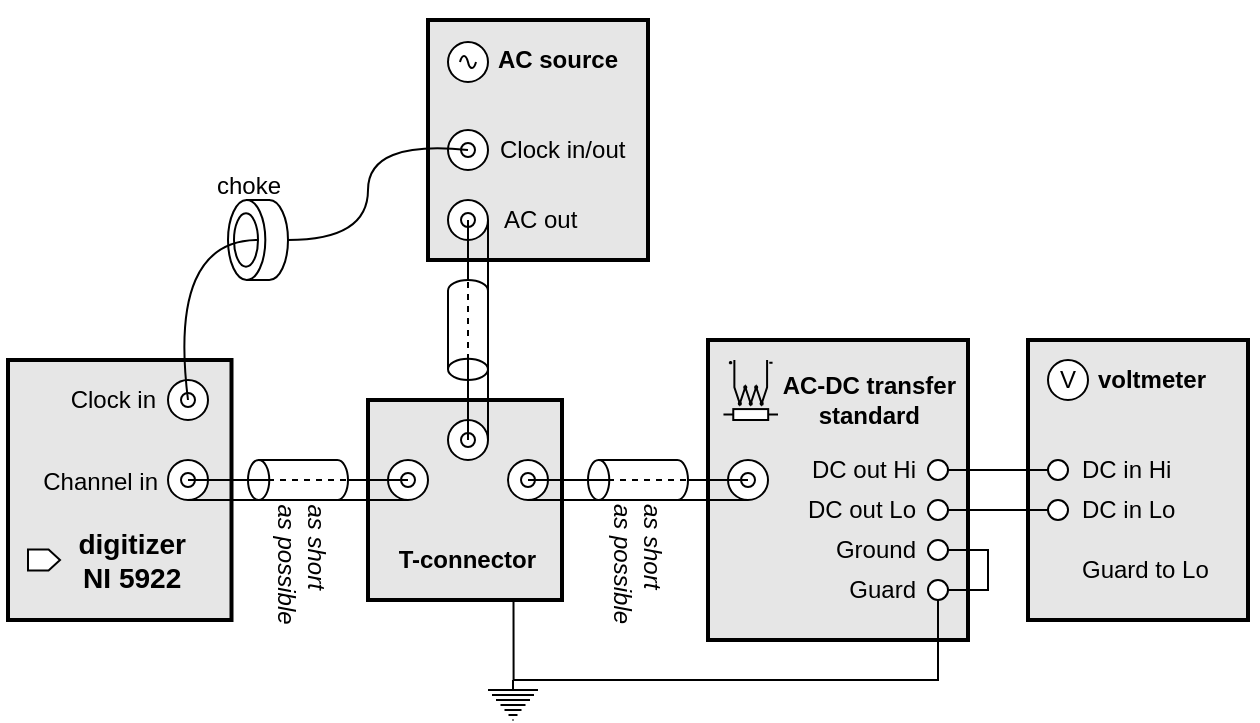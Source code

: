 <mxfile version="24.4.8" type="device">
  <diagram name="Page-1" id="16e2658f-23c8-b752-8be9-c03fbebb8bbe">
    <mxGraphModel dx="1041" dy="766" grid="1" gridSize="10" guides="1" tooltips="1" connect="1" arrows="1" fold="1" page="1" pageScale="1" pageWidth="1169" pageHeight="827" background="none" math="0" shadow="0">
      <root>
        <mxCell id="0" />
        <mxCell id="1" parent="0" />
        <mxCell id="btig7-3qisSnMjI_CleR-197" value="" style="group" vertex="1" connectable="0" parent="1">
          <mxGeometry x="240" y="110" width="30" height="40" as="geometry" />
        </mxCell>
        <mxCell id="btig7-3qisSnMjI_CleR-194" value="" style="shape=cylinder3;whiteSpace=wrap;html=1;boundedLbl=1;backgroundOutline=1;size=9.333;direction=north;" vertex="1" parent="btig7-3qisSnMjI_CleR-197">
          <mxGeometry width="30" height="40" as="geometry" />
        </mxCell>
        <mxCell id="btig7-3qisSnMjI_CleR-196" value="" style="ellipse;whiteSpace=wrap;html=1;" vertex="1" parent="btig7-3qisSnMjI_CleR-197">
          <mxGeometry x="3" y="6.667" width="12" height="26.667" as="geometry" />
        </mxCell>
        <mxCell id="btig7-3qisSnMjI_CleR-2" value="&lt;div style=&quot;&quot;&gt;&lt;br&gt;&lt;/div&gt;" style="rounded=0;whiteSpace=wrap;html=1;align=center;strokeWidth=2;fillColor=#E6E6E6;" vertex="1" parent="1">
          <mxGeometry x="480" y="180" width="130" height="150" as="geometry" />
        </mxCell>
        <mxCell id="btig7-3qisSnMjI_CleR-1" value="" style="rounded=0;whiteSpace=wrap;html=1;strokeWidth=2;fillColor=#E6E6E6;" vertex="1" parent="1">
          <mxGeometry x="130" y="190" width="111.75" height="130" as="geometry" />
        </mxCell>
        <mxCell id="btig7-3qisSnMjI_CleR-3" value="" style="rounded=0;whiteSpace=wrap;html=1;strokeWidth=2;fillColor=#E6E6E6;" vertex="1" parent="1">
          <mxGeometry x="640" y="180" width="110" height="140" as="geometry" />
        </mxCell>
        <mxCell id="btig7-3qisSnMjI_CleR-4" value="&lt;h3&gt;&lt;br&gt;&lt;/h3&gt;" style="rounded=0;whiteSpace=wrap;html=1;strokeWidth=2;fillColor=#E6E6E6;" vertex="1" parent="1">
          <mxGeometry x="340" y="20" width="110" height="120" as="geometry" />
        </mxCell>
        <mxCell id="btig7-3qisSnMjI_CleR-75" style="edgeStyle=orthogonalEdgeStyle;rounded=0;orthogonalLoop=1;jettySize=auto;html=1;exitX=0.75;exitY=1;exitDx=0;exitDy=0;entryX=0.5;entryY=1;entryDx=0;entryDy=0;endArrow=none;endFill=0;" edge="1" parent="1" source="btig7-3qisSnMjI_CleR-5" target="btig7-3qisSnMjI_CleR-20">
          <mxGeometry relative="1" as="geometry">
            <Array as="points">
              <mxPoint x="383" y="350" />
              <mxPoint x="595" y="350" />
            </Array>
          </mxGeometry>
        </mxCell>
        <mxCell id="btig7-3qisSnMjI_CleR-5" value="" style="rounded=0;whiteSpace=wrap;html=1;strokeWidth=2;fillColor=#E6E6E6;" vertex="1" parent="1">
          <mxGeometry x="310" y="210" width="97" height="100" as="geometry" />
        </mxCell>
        <mxCell id="btig7-3qisSnMjI_CleR-8" value="" style="pointerEvents=1;verticalLabelPosition=bottom;shadow=0;dashed=0;align=center;html=1;verticalAlign=top;shape=mxgraph.electrical.signal_sources.source;aspect=fixed;points=[[0.5,0,0],[1,0.5,0],[0.5,1,0],[0,0.5,0]];elSignalType=ac;" vertex="1" parent="1">
          <mxGeometry x="350" y="31" width="20" height="20" as="geometry" />
        </mxCell>
        <mxCell id="btig7-3qisSnMjI_CleR-11" value="" style="pointerEvents=1;verticalLabelPosition=bottom;shadow=0;dashed=0;align=center;html=1;verticalAlign=top;shape=mxgraph.electrical.signal_sources.protective_earth;" vertex="1" parent="1">
          <mxGeometry x="370" y="350" width="25" height="20" as="geometry" />
        </mxCell>
        <mxCell id="btig7-3qisSnMjI_CleR-15" value="" style="verticalLabelPosition=bottom;shadow=0;dashed=0;align=center;html=1;verticalAlign=top;strokeWidth=1;shape=ellipse;" vertex="1" parent="1">
          <mxGeometry x="590" y="240" width="10" height="10" as="geometry" />
        </mxCell>
        <mxCell id="btig7-3qisSnMjI_CleR-16" value="" style="verticalLabelPosition=bottom;shadow=0;dashed=0;align=center;html=1;verticalAlign=top;strokeWidth=1;shape=ellipse;" vertex="1" parent="1">
          <mxGeometry x="590" y="260" width="10" height="10" as="geometry" />
        </mxCell>
        <mxCell id="btig7-3qisSnMjI_CleR-18" value="Channel in" style="text;html=1;align=right;verticalAlign=middle;resizable=0;points=[];autosize=1;strokeColor=none;fillColor=none;" vertex="1" parent="1">
          <mxGeometry x="126" y="236" width="80" height="30" as="geometry" />
        </mxCell>
        <mxCell id="btig7-3qisSnMjI_CleR-19" value="" style="verticalLabelPosition=bottom;shadow=0;dashed=0;align=center;html=1;verticalAlign=top;strokeWidth=1;shape=ellipse;" vertex="1" parent="1">
          <mxGeometry x="590" y="280" width="10" height="10" as="geometry" />
        </mxCell>
        <mxCell id="btig7-3qisSnMjI_CleR-20" value="" style="verticalLabelPosition=bottom;shadow=0;dashed=0;align=center;html=1;verticalAlign=top;strokeWidth=1;shape=ellipse;" vertex="1" parent="1">
          <mxGeometry x="590" y="300" width="10" height="10" as="geometry" />
        </mxCell>
        <mxCell id="btig7-3qisSnMjI_CleR-21" value="Ground" style="text;html=1;align=right;verticalAlign=middle;resizable=0;points=[];autosize=1;strokeColor=none;fillColor=none;" vertex="1" parent="1">
          <mxGeometry x="525" y="270" width="60" height="30" as="geometry" />
        </mxCell>
        <mxCell id="btig7-3qisSnMjI_CleR-22" value="&lt;div style=&quot;&quot;&gt;&lt;span style=&quot;background-color: initial;&quot;&gt;Guard&lt;/span&gt;&lt;/div&gt;" style="text;html=1;align=right;verticalAlign=middle;resizable=0;points=[];autosize=1;strokeColor=none;fillColor=none;" vertex="1" parent="1">
          <mxGeometry x="525" y="290" width="60" height="30" as="geometry" />
        </mxCell>
        <mxCell id="btig7-3qisSnMjI_CleR-23" value="&lt;h4 style=&quot;text-align: center;&quot;&gt;&lt;span style=&quot;background-color: initial;&quot;&gt;AC-DC transfer&lt;br&gt;&lt;/span&gt;&lt;span style=&quot;background-color: initial;&quot;&gt;standard&lt;/span&gt;&lt;/h4&gt;" style="text;html=1;align=right;verticalAlign=middle;resizable=0;points=[];autosize=1;strokeColor=none;fillColor=none;" vertex="1" parent="1">
          <mxGeometry x="495" y="175" width="110" height="70" as="geometry" />
        </mxCell>
        <mxCell id="btig7-3qisSnMjI_CleR-24" value="DC&amp;nbsp;&lt;span style=&quot;background-color: initial;&quot;&gt;out Lo&lt;/span&gt;" style="text;html=1;align=right;verticalAlign=middle;resizable=0;points=[];autosize=1;strokeColor=none;fillColor=none;" vertex="1" parent="1">
          <mxGeometry x="505" y="250" width="80" height="30" as="geometry" />
        </mxCell>
        <mxCell id="btig7-3qisSnMjI_CleR-28" value="DC&amp;nbsp;&lt;span style=&quot;background-color: initial;&quot;&gt;in Hi&lt;/span&gt;" style="text;html=1;align=left;verticalAlign=middle;resizable=0;points=[];autosize=1;strokeColor=none;fillColor=none;" vertex="1" parent="1">
          <mxGeometry x="665" y="230" width="70" height="30" as="geometry" />
        </mxCell>
        <mxCell id="btig7-3qisSnMjI_CleR-32" value="&lt;div style=&quot;&quot;&gt;&lt;span style=&quot;background-color: initial;&quot;&gt;Guard to Lo&lt;/span&gt;&lt;/div&gt;" style="text;html=1;align=left;verticalAlign=middle;resizable=0;points=[];autosize=1;strokeColor=none;fillColor=none;" vertex="1" parent="1">
          <mxGeometry x="665" y="280" width="90" height="30" as="geometry" />
        </mxCell>
        <mxCell id="btig7-3qisSnMjI_CleR-33" value="DC&amp;nbsp;&lt;span style=&quot;background-color: initial;&quot;&gt;in Lo&lt;/span&gt;" style="text;html=1;align=left;verticalAlign=middle;resizable=0;points=[];autosize=1;strokeColor=none;fillColor=none;" vertex="1" parent="1">
          <mxGeometry x="665" y="250" width="70" height="30" as="geometry" />
        </mxCell>
        <mxCell id="btig7-3qisSnMjI_CleR-34" value="" style="verticalLabelPosition=bottom;shadow=0;dashed=0;align=center;html=1;verticalAlign=top;strokeWidth=1;shape=ellipse;" vertex="1" parent="1">
          <mxGeometry x="650" y="240" width="10" height="10" as="geometry" />
        </mxCell>
        <mxCell id="btig7-3qisSnMjI_CleR-35" value="" style="verticalLabelPosition=bottom;shadow=0;dashed=0;align=center;html=1;verticalAlign=top;strokeWidth=1;shape=ellipse;" vertex="1" parent="1">
          <mxGeometry x="650" y="260" width="10" height="10" as="geometry" />
        </mxCell>
        <mxCell id="btig7-3qisSnMjI_CleR-38" value="&lt;h4 style=&quot;text-align: center;&quot;&gt;voltmeter&lt;/h4&gt;" style="text;html=1;align=right;verticalAlign=middle;resizable=0;points=[];autosize=1;strokeColor=none;fillColor=none;" vertex="1" parent="1">
          <mxGeometry x="650" y="170" width="80" height="60" as="geometry" />
        </mxCell>
        <mxCell id="btig7-3qisSnMjI_CleR-39" value="" style="endArrow=none;html=1;rounded=0;exitX=0;exitY=0.5;exitDx=0;exitDy=0;entryX=1;entryY=0.5;entryDx=0;entryDy=0;" edge="1" parent="1" source="btig7-3qisSnMjI_CleR-34" target="btig7-3qisSnMjI_CleR-15">
          <mxGeometry width="50" height="50" relative="1" as="geometry">
            <mxPoint x="450" y="460" as="sourcePoint" />
            <mxPoint x="500" y="410" as="targetPoint" />
          </mxGeometry>
        </mxCell>
        <mxCell id="btig7-3qisSnMjI_CleR-40" value="" style="endArrow=none;html=1;rounded=0;exitX=0;exitY=0.5;exitDx=0;exitDy=0;entryX=1;entryY=0.5;entryDx=0;entryDy=0;" edge="1" parent="1" source="btig7-3qisSnMjI_CleR-35" target="btig7-3qisSnMjI_CleR-16">
          <mxGeometry width="50" height="50" relative="1" as="geometry">
            <mxPoint x="700" y="389.81" as="sourcePoint" />
            <mxPoint x="610" y="389.81" as="targetPoint" />
          </mxGeometry>
        </mxCell>
        <mxCell id="btig7-3qisSnMjI_CleR-41" value="" style="endArrow=none;html=1;rounded=0;exitX=1;exitY=0.5;exitDx=0;exitDy=0;entryX=1;entryY=0.5;entryDx=0;entryDy=0;" edge="1" parent="1" source="btig7-3qisSnMjI_CleR-19" target="btig7-3qisSnMjI_CleR-20">
          <mxGeometry width="50" height="50" relative="1" as="geometry">
            <mxPoint x="590" y="280" as="sourcePoint" />
            <mxPoint x="620" y="285" as="targetPoint" />
            <Array as="points">
              <mxPoint x="620" y="285" />
              <mxPoint x="620" y="305" />
            </Array>
          </mxGeometry>
        </mxCell>
        <mxCell id="btig7-3qisSnMjI_CleR-65" value="Clock in" style="text;html=1;align=right;verticalAlign=middle;resizable=0;points=[];autosize=1;strokeColor=none;fillColor=none;" vertex="1" parent="1">
          <mxGeometry x="135" y="195" width="70" height="30" as="geometry" />
        </mxCell>
        <mxCell id="btig7-3qisSnMjI_CleR-68" value="Clock in/out" style="text;html=1;align=left;verticalAlign=middle;resizable=0;points=[];autosize=1;strokeColor=none;fillColor=none;" vertex="1" parent="1">
          <mxGeometry x="374" y="70" width="90" height="30" as="geometry" />
        </mxCell>
        <mxCell id="btig7-3qisSnMjI_CleR-72" value="&lt;h3 style=&quot;text-align: center;&quot;&gt;digitizer&lt;br&gt;NI 5922&lt;/h3&gt;" style="text;html=1;align=right;verticalAlign=middle;resizable=0;points=[];autosize=1;strokeColor=none;fillColor=none;" vertex="1" parent="1">
          <mxGeometry x="140" y="250" width="80" height="80" as="geometry" />
        </mxCell>
        <mxCell id="btig7-3qisSnMjI_CleR-73" value="&lt;h4 style=&quot;text-align: center;&quot;&gt;AC source&lt;/h4&gt;" style="text;html=1;align=right;verticalAlign=middle;resizable=0;points=[];autosize=1;strokeColor=none;fillColor=none;" vertex="1" parent="1">
          <mxGeometry x="356" y="10" width="80" height="60" as="geometry" />
        </mxCell>
        <mxCell id="btig7-3qisSnMjI_CleR-101" value="&lt;h4 style=&quot;text-align: center;&quot;&gt;T-connector&lt;/h4&gt;" style="text;html=1;align=right;verticalAlign=middle;resizable=0;points=[];autosize=1;strokeColor=none;fillColor=none;" vertex="1" parent="1">
          <mxGeometry x="304.5" y="260" width="90" height="60" as="geometry" />
        </mxCell>
        <mxCell id="btig7-3qisSnMjI_CleR-137" value="" style="group" vertex="1" connectable="0" parent="1">
          <mxGeometry x="210" y="240" width="130" height="20" as="geometry" />
        </mxCell>
        <mxCell id="btig7-3qisSnMjI_CleR-136" style="edgeStyle=orthogonalEdgeStyle;rounded=0;orthogonalLoop=1;jettySize=auto;html=1;exitX=0;exitY=1;exitDx=0;exitDy=-5.321;exitPerimeter=0;entryX=0.5;entryY=1;entryDx=0;entryDy=0;endArrow=none;endFill=0;" edge="1" parent="btig7-3qisSnMjI_CleR-137" source="btig7-3qisSnMjI_CleR-113" target="btig7-3qisSnMjI_CleR-123">
          <mxGeometry relative="1" as="geometry" />
        </mxCell>
        <mxCell id="btig7-3qisSnMjI_CleR-113" value="" style="shape=cylinder3;whiteSpace=wrap;html=1;boundedLbl=1;backgroundOutline=1;size=5.321;direction=north;" vertex="1" parent="btig7-3qisSnMjI_CleR-137">
          <mxGeometry x="40" width="50" height="20" as="geometry" />
        </mxCell>
        <mxCell id="btig7-3qisSnMjI_CleR-114" value="" style="verticalLabelPosition=bottom;shadow=0;dashed=0;align=center;html=1;verticalAlign=top;strokeWidth=1;shape=ellipse;" vertex="1" parent="btig7-3qisSnMjI_CleR-137">
          <mxGeometry width="20" height="20" as="geometry" />
        </mxCell>
        <mxCell id="btig7-3qisSnMjI_CleR-115" value="" style="verticalLabelPosition=bottom;shadow=0;dashed=0;align=center;html=1;verticalAlign=top;strokeWidth=1;shape=ellipse;" vertex="1" parent="btig7-3qisSnMjI_CleR-137">
          <mxGeometry x="6.5" y="6.5" width="7" height="7" as="geometry" />
        </mxCell>
        <mxCell id="btig7-3qisSnMjI_CleR-118" value="" style="endArrow=none;html=1;rounded=0;curved=0;endFill=0;sourcePerimeterSpacing=0;strokeColor=default;" edge="1" parent="btig7-3qisSnMjI_CleR-137">
          <mxGeometry width="50" height="50" relative="1" as="geometry">
            <mxPoint x="10" y="10" as="sourcePoint" />
            <mxPoint x="50" y="10" as="targetPoint" />
          </mxGeometry>
        </mxCell>
        <mxCell id="btig7-3qisSnMjI_CleR-120" value="" style="endArrow=none;html=1;rounded=0;curved=0;endFill=0;dashed=1;" edge="1" parent="btig7-3qisSnMjI_CleR-137">
          <mxGeometry width="50" height="50" relative="1" as="geometry">
            <mxPoint x="50" y="9.94" as="sourcePoint" />
            <mxPoint x="90" y="9.94" as="targetPoint" />
          </mxGeometry>
        </mxCell>
        <mxCell id="btig7-3qisSnMjI_CleR-123" value="" style="verticalLabelPosition=bottom;shadow=0;dashed=0;align=center;html=1;verticalAlign=top;strokeWidth=1;shape=ellipse;" vertex="1" parent="btig7-3qisSnMjI_CleR-137">
          <mxGeometry x="110" width="20" height="20" as="geometry" />
        </mxCell>
        <mxCell id="btig7-3qisSnMjI_CleR-124" value="" style="verticalLabelPosition=bottom;shadow=0;dashed=0;align=center;html=1;verticalAlign=top;strokeWidth=1;shape=ellipse;" vertex="1" parent="btig7-3qisSnMjI_CleR-137">
          <mxGeometry x="116.5" y="6.5" width="7" height="7" as="geometry" />
        </mxCell>
        <mxCell id="btig7-3qisSnMjI_CleR-122" value="" style="endArrow=none;html=1;rounded=0;curved=0;endFill=0;" edge="1" parent="btig7-3qisSnMjI_CleR-137">
          <mxGeometry width="50" height="50" relative="1" as="geometry">
            <mxPoint x="90" y="10.02" as="sourcePoint" />
            <mxPoint x="120" y="9.94" as="targetPoint" />
          </mxGeometry>
        </mxCell>
        <mxCell id="btig7-3qisSnMjI_CleR-135" style="edgeStyle=orthogonalEdgeStyle;rounded=0;orthogonalLoop=1;jettySize=auto;html=1;exitX=0.5;exitY=1;exitDx=0;exitDy=0;entryX=0;entryY=0;entryDx=0;entryDy=5.321;entryPerimeter=0;endArrow=none;endFill=0;" edge="1" parent="btig7-3qisSnMjI_CleR-137" source="btig7-3qisSnMjI_CleR-114" target="btig7-3qisSnMjI_CleR-113">
          <mxGeometry relative="1" as="geometry" />
        </mxCell>
        <mxCell id="btig7-3qisSnMjI_CleR-139" value="" style="group" vertex="1" connectable="0" parent="1">
          <mxGeometry x="380" y="240" width="130" height="20" as="geometry" />
        </mxCell>
        <mxCell id="btig7-3qisSnMjI_CleR-140" style="edgeStyle=orthogonalEdgeStyle;rounded=0;orthogonalLoop=1;jettySize=auto;html=1;exitX=0;exitY=1;exitDx=0;exitDy=-5.321;exitPerimeter=0;entryX=0.5;entryY=1;entryDx=0;entryDy=0;endArrow=none;endFill=0;" edge="1" parent="btig7-3qisSnMjI_CleR-139" source="btig7-3qisSnMjI_CleR-141" target="btig7-3qisSnMjI_CleR-146">
          <mxGeometry relative="1" as="geometry" />
        </mxCell>
        <mxCell id="btig7-3qisSnMjI_CleR-141" value="" style="shape=cylinder3;whiteSpace=wrap;html=1;boundedLbl=1;backgroundOutline=1;size=5.321;direction=north;" vertex="1" parent="btig7-3qisSnMjI_CleR-139">
          <mxGeometry x="40" width="50" height="20" as="geometry" />
        </mxCell>
        <mxCell id="btig7-3qisSnMjI_CleR-142" value="" style="verticalLabelPosition=bottom;shadow=0;dashed=0;align=center;html=1;verticalAlign=top;strokeWidth=1;shape=ellipse;" vertex="1" parent="btig7-3qisSnMjI_CleR-139">
          <mxGeometry width="20" height="20" as="geometry" />
        </mxCell>
        <mxCell id="btig7-3qisSnMjI_CleR-143" value="" style="verticalLabelPosition=bottom;shadow=0;dashed=0;align=center;html=1;verticalAlign=top;strokeWidth=1;shape=ellipse;" vertex="1" parent="btig7-3qisSnMjI_CleR-139">
          <mxGeometry x="6.5" y="6.5" width="7" height="7" as="geometry" />
        </mxCell>
        <mxCell id="btig7-3qisSnMjI_CleR-144" value="" style="endArrow=none;html=1;rounded=0;curved=0;endFill=0;sourcePerimeterSpacing=0;strokeColor=default;" edge="1" parent="btig7-3qisSnMjI_CleR-139">
          <mxGeometry width="50" height="50" relative="1" as="geometry">
            <mxPoint x="10" y="10" as="sourcePoint" />
            <mxPoint x="50" y="10" as="targetPoint" />
          </mxGeometry>
        </mxCell>
        <mxCell id="btig7-3qisSnMjI_CleR-145" value="" style="endArrow=none;html=1;rounded=0;curved=0;endFill=0;dashed=1;" edge="1" parent="btig7-3qisSnMjI_CleR-139">
          <mxGeometry width="50" height="50" relative="1" as="geometry">
            <mxPoint x="50" y="9.94" as="sourcePoint" />
            <mxPoint x="90" y="9.94" as="targetPoint" />
          </mxGeometry>
        </mxCell>
        <mxCell id="btig7-3qisSnMjI_CleR-146" value="" style="verticalLabelPosition=bottom;shadow=0;dashed=0;align=center;html=1;verticalAlign=top;strokeWidth=1;shape=ellipse;" vertex="1" parent="btig7-3qisSnMjI_CleR-139">
          <mxGeometry x="110" width="20" height="20" as="geometry" />
        </mxCell>
        <mxCell id="btig7-3qisSnMjI_CleR-147" value="" style="verticalLabelPosition=bottom;shadow=0;dashed=0;align=center;html=1;verticalAlign=top;strokeWidth=1;shape=ellipse;" vertex="1" parent="btig7-3qisSnMjI_CleR-139">
          <mxGeometry x="116.5" y="6.5" width="7" height="7" as="geometry" />
        </mxCell>
        <mxCell id="btig7-3qisSnMjI_CleR-148" value="" style="endArrow=none;html=1;rounded=0;curved=0;endFill=0;" edge="1" parent="btig7-3qisSnMjI_CleR-139">
          <mxGeometry width="50" height="50" relative="1" as="geometry">
            <mxPoint x="90" y="10.02" as="sourcePoint" />
            <mxPoint x="120" y="9.94" as="targetPoint" />
          </mxGeometry>
        </mxCell>
        <mxCell id="btig7-3qisSnMjI_CleR-149" style="edgeStyle=orthogonalEdgeStyle;rounded=0;orthogonalLoop=1;jettySize=auto;html=1;exitX=0.5;exitY=1;exitDx=0;exitDy=0;entryX=0;entryY=0;entryDx=0;entryDy=5.321;entryPerimeter=0;endArrow=none;endFill=0;" edge="1" parent="btig7-3qisSnMjI_CleR-139" source="btig7-3qisSnMjI_CleR-142" target="btig7-3qisSnMjI_CleR-141">
          <mxGeometry relative="1" as="geometry" />
        </mxCell>
        <mxCell id="btig7-3qisSnMjI_CleR-172" value="" style="group" vertex="1" connectable="0" parent="1">
          <mxGeometry x="210" y="200" width="20" height="20" as="geometry" />
        </mxCell>
        <mxCell id="btig7-3qisSnMjI_CleR-164" value="" style="verticalLabelPosition=bottom;shadow=0;dashed=0;align=center;html=1;verticalAlign=top;strokeWidth=1;shape=ellipse;" vertex="1" parent="btig7-3qisSnMjI_CleR-172">
          <mxGeometry width="20" height="20" as="geometry" />
        </mxCell>
        <mxCell id="btig7-3qisSnMjI_CleR-165" value="" style="verticalLabelPosition=bottom;shadow=0;dashed=0;align=center;html=1;verticalAlign=top;strokeWidth=1;shape=ellipse;" vertex="1" parent="btig7-3qisSnMjI_CleR-172">
          <mxGeometry x="6.5" y="6.5" width="7" height="7" as="geometry" />
        </mxCell>
        <mxCell id="btig7-3qisSnMjI_CleR-173" value="" style="group" vertex="1" connectable="0" parent="1">
          <mxGeometry x="350" y="75" width="20" height="20" as="geometry" />
        </mxCell>
        <mxCell id="btig7-3qisSnMjI_CleR-168" value="" style="verticalLabelPosition=bottom;shadow=0;dashed=0;align=center;html=1;verticalAlign=top;strokeWidth=1;shape=ellipse;" vertex="1" parent="btig7-3qisSnMjI_CleR-173">
          <mxGeometry width="20" height="20" as="geometry" />
        </mxCell>
        <mxCell id="btig7-3qisSnMjI_CleR-169" value="" style="verticalLabelPosition=bottom;shadow=0;dashed=0;align=center;html=1;verticalAlign=top;strokeWidth=1;shape=ellipse;" vertex="1" parent="btig7-3qisSnMjI_CleR-173">
          <mxGeometry x="6.5" y="6.5" width="7" height="7" as="geometry" />
        </mxCell>
        <mxCell id="btig7-3qisSnMjI_CleR-176" value="" style="group" vertex="1" connectable="0" parent="1">
          <mxGeometry x="350" y="110" width="20" height="130" as="geometry" />
        </mxCell>
        <mxCell id="btig7-3qisSnMjI_CleR-175" value="" style="group" vertex="1" connectable="0" parent="btig7-3qisSnMjI_CleR-176">
          <mxGeometry width="20" height="20" as="geometry" />
        </mxCell>
        <mxCell id="btig7-3qisSnMjI_CleR-157" value="" style="verticalLabelPosition=bottom;shadow=0;dashed=0;align=center;html=1;verticalAlign=top;strokeWidth=1;shape=ellipse;rotation=-90;" vertex="1" parent="btig7-3qisSnMjI_CleR-175">
          <mxGeometry width="20" height="20" as="geometry" />
        </mxCell>
        <mxCell id="btig7-3qisSnMjI_CleR-158" value="" style="verticalLabelPosition=bottom;shadow=0;dashed=0;align=center;html=1;verticalAlign=top;strokeWidth=1;shape=ellipse;rotation=-90;" vertex="1" parent="btig7-3qisSnMjI_CleR-175">
          <mxGeometry x="6.5" y="6.5" width="7" height="7" as="geometry" />
        </mxCell>
        <mxCell id="btig7-3qisSnMjI_CleR-151" style="edgeStyle=orthogonalEdgeStyle;rounded=0;orthogonalLoop=1;jettySize=auto;html=1;exitX=0;exitY=1;exitDx=0;exitDy=-5.321;exitPerimeter=0;entryX=0.5;entryY=1;entryDx=0;entryDy=0;endArrow=none;endFill=0;" edge="1" parent="btig7-3qisSnMjI_CleR-176" source="btig7-3qisSnMjI_CleR-152" target="btig7-3qisSnMjI_CleR-157">
          <mxGeometry relative="1" as="geometry" />
        </mxCell>
        <mxCell id="btig7-3qisSnMjI_CleR-152" value="" style="shape=cylinder3;whiteSpace=wrap;html=1;boundedLbl=1;backgroundOutline=1;size=5.321;direction=north;rotation=-90;" vertex="1" parent="btig7-3qisSnMjI_CleR-176">
          <mxGeometry x="-15" y="55" width="50" height="20" as="geometry" />
        </mxCell>
        <mxCell id="btig7-3qisSnMjI_CleR-156" value="" style="endArrow=none;html=1;rounded=0;curved=0;endFill=0;dashed=1;" edge="1" parent="btig7-3qisSnMjI_CleR-176">
          <mxGeometry width="50" height="50" relative="1" as="geometry">
            <mxPoint x="10" y="80" as="sourcePoint" />
            <mxPoint x="10" y="40" as="targetPoint" />
          </mxGeometry>
        </mxCell>
        <mxCell id="btig7-3qisSnMjI_CleR-159" value="" style="endArrow=none;html=1;rounded=0;curved=0;endFill=0;" edge="1" parent="btig7-3qisSnMjI_CleR-176">
          <mxGeometry width="50" height="50" relative="1" as="geometry">
            <mxPoint x="10" y="40" as="sourcePoint" />
            <mxPoint x="10" y="10" as="targetPoint" />
          </mxGeometry>
        </mxCell>
        <mxCell id="btig7-3qisSnMjI_CleR-160" style="edgeStyle=orthogonalEdgeStyle;rounded=0;orthogonalLoop=1;jettySize=auto;html=1;exitX=0.5;exitY=1;exitDx=0;exitDy=0;entryX=0;entryY=0;entryDx=0;entryDy=5.321;entryPerimeter=0;endArrow=none;endFill=0;" edge="1" parent="btig7-3qisSnMjI_CleR-176" source="btig7-3qisSnMjI_CleR-153" target="btig7-3qisSnMjI_CleR-152">
          <mxGeometry relative="1" as="geometry" />
        </mxCell>
        <mxCell id="btig7-3qisSnMjI_CleR-174" value="" style="group" vertex="1" connectable="0" parent="btig7-3qisSnMjI_CleR-176">
          <mxGeometry y="110" width="20" height="20" as="geometry" />
        </mxCell>
        <mxCell id="btig7-3qisSnMjI_CleR-153" value="" style="verticalLabelPosition=bottom;shadow=0;dashed=0;align=center;html=1;verticalAlign=top;strokeWidth=1;shape=ellipse;rotation=-90;" vertex="1" parent="btig7-3qisSnMjI_CleR-174">
          <mxGeometry width="20" height="20" as="geometry" />
        </mxCell>
        <mxCell id="btig7-3qisSnMjI_CleR-154" value="" style="verticalLabelPosition=bottom;shadow=0;dashed=0;align=center;html=1;verticalAlign=top;strokeWidth=1;shape=ellipse;rotation=-90;" vertex="1" parent="btig7-3qisSnMjI_CleR-174">
          <mxGeometry x="6.5" y="6.5" width="7" height="7" as="geometry" />
        </mxCell>
        <mxCell id="btig7-3qisSnMjI_CleR-155" value="" style="endArrow=none;html=1;rounded=0;curved=0;endFill=0;sourcePerimeterSpacing=0;strokeColor=default;" edge="1" parent="btig7-3qisSnMjI_CleR-176">
          <mxGeometry width="50" height="50" relative="1" as="geometry">
            <mxPoint x="10" y="120" as="sourcePoint" />
            <mxPoint x="10" y="80" as="targetPoint" />
          </mxGeometry>
        </mxCell>
        <mxCell id="btig7-3qisSnMjI_CleR-177" value="" style="curved=1;endArrow=none;html=1;rounded=0;endFill=0;entryX=0.5;entryY=0.5;entryDx=0;entryDy=0;entryPerimeter=0;" edge="1" parent="1" target="btig7-3qisSnMjI_CleR-169">
          <mxGeometry width="50" height="50" relative="1" as="geometry">
            <mxPoint x="270" y="130" as="sourcePoint" />
            <mxPoint x="370" y="150" as="targetPoint" />
            <Array as="points">
              <mxPoint x="310" y="130" />
              <mxPoint x="310" y="80" />
            </Array>
          </mxGeometry>
        </mxCell>
        <mxCell id="btig7-3qisSnMjI_CleR-179" value="&lt;i&gt;as short&lt;/i&gt;&lt;div&gt;&lt;i&gt;as possible&lt;/i&gt;&lt;/div&gt;" style="text;html=1;align=left;verticalAlign=middle;resizable=0;points=[];autosize=1;strokeColor=none;fillColor=none;rotation=90;" vertex="1" parent="1">
          <mxGeometry x="236.75" y="280" width="80" height="40" as="geometry" />
        </mxCell>
        <mxCell id="btig7-3qisSnMjI_CleR-183" value="&lt;i&gt;as short&lt;/i&gt;&lt;div style=&quot;&quot;&gt;&lt;i&gt;as possible&lt;/i&gt;&lt;/div&gt;" style="text;html=1;align=left;verticalAlign=middle;resizable=0;points=[];autosize=1;strokeColor=none;fillColor=none;rotation=90;" vertex="1" parent="1">
          <mxGeometry x="405" y="280" width="80" height="40" as="geometry" />
        </mxCell>
        <mxCell id="btig7-3qisSnMjI_CleR-186" value="DC&amp;nbsp;&lt;span style=&quot;background-color: initial;&quot;&gt;out Hi&lt;/span&gt;" style="text;html=1;align=right;verticalAlign=middle;resizable=0;points=[];autosize=1;strokeColor=none;fillColor=none;" vertex="1" parent="1">
          <mxGeometry x="505" y="230" width="80" height="30" as="geometry" />
        </mxCell>
        <mxCell id="btig7-3qisSnMjI_CleR-187" value="AC out" style="text;html=1;align=left;verticalAlign=middle;resizable=0;points=[];autosize=1;strokeColor=none;fillColor=none;" vertex="1" parent="1">
          <mxGeometry x="376" y="105" width="60" height="30" as="geometry" />
        </mxCell>
        <mxCell id="btig7-3qisSnMjI_CleR-191" value="V" style="ellipse;whiteSpace=wrap;html=1;aspect=fixed;" vertex="1" parent="1">
          <mxGeometry x="650" y="190" width="20" height="20" as="geometry" />
        </mxCell>
        <mxCell id="btig7-3qisSnMjI_CleR-192" value="" style="group" vertex="1" connectable="0" parent="1">
          <mxGeometry x="487.73" y="190" width="27.27" height="30" as="geometry" />
        </mxCell>
        <mxCell id="btig7-3qisSnMjI_CleR-9" value="" style="pointerEvents=1;verticalLabelPosition=bottom;shadow=0;dashed=0;align=center;html=1;verticalAlign=top;shape=mxgraph.electrical.resistors.resistor_1;" vertex="1" parent="btig7-3qisSnMjI_CleR-192">
          <mxGeometry y="24.545" width="27.27" height="5.455" as="geometry" />
        </mxCell>
        <mxCell id="btig7-3qisSnMjI_CleR-10" value="" style="pointerEvents=1;verticalLabelPosition=bottom;shadow=0;dashed=0;align=center;html=1;verticalAlign=top;shape=mxgraph.electrical.miscellaneous.thermopile" vertex="1" parent="btig7-3qisSnMjI_CleR-192">
          <mxGeometry x="2.727" width="21.816" height="22.364" as="geometry" />
        </mxCell>
        <mxCell id="btig7-3qisSnMjI_CleR-193" value="" style="verticalLabelPosition=bottom;shadow=0;dashed=0;align=center;html=1;verticalAlign=top;shape=mxgraph.electrical.abstract.dac;" vertex="1" parent="1">
          <mxGeometry x="140" y="284.74" width="16" height="10.51" as="geometry" />
        </mxCell>
        <mxCell id="btig7-3qisSnMjI_CleR-199" value="" style="curved=1;endArrow=none;html=1;rounded=0;exitX=0.5;exitY=0.5;exitDx=0;exitDy=0;exitPerimeter=0;endFill=0;entryX=1;entryY=0.5;entryDx=0;entryDy=0;" edge="1" parent="1" target="btig7-3qisSnMjI_CleR-196">
          <mxGeometry width="50" height="50" relative="1" as="geometry">
            <mxPoint x="220" y="210" as="sourcePoint" />
            <mxPoint x="330" y="120" as="targetPoint" />
            <Array as="points">
              <mxPoint x="210" y="130" />
            </Array>
          </mxGeometry>
        </mxCell>
        <mxCell id="btig7-3qisSnMjI_CleR-200" value="choke" style="text;html=1;align=center;verticalAlign=middle;resizable=0;points=[];autosize=1;strokeColor=none;fillColor=none;" vertex="1" parent="1">
          <mxGeometry x="220" y="88" width="60" height="30" as="geometry" />
        </mxCell>
      </root>
    </mxGraphModel>
  </diagram>
</mxfile>
